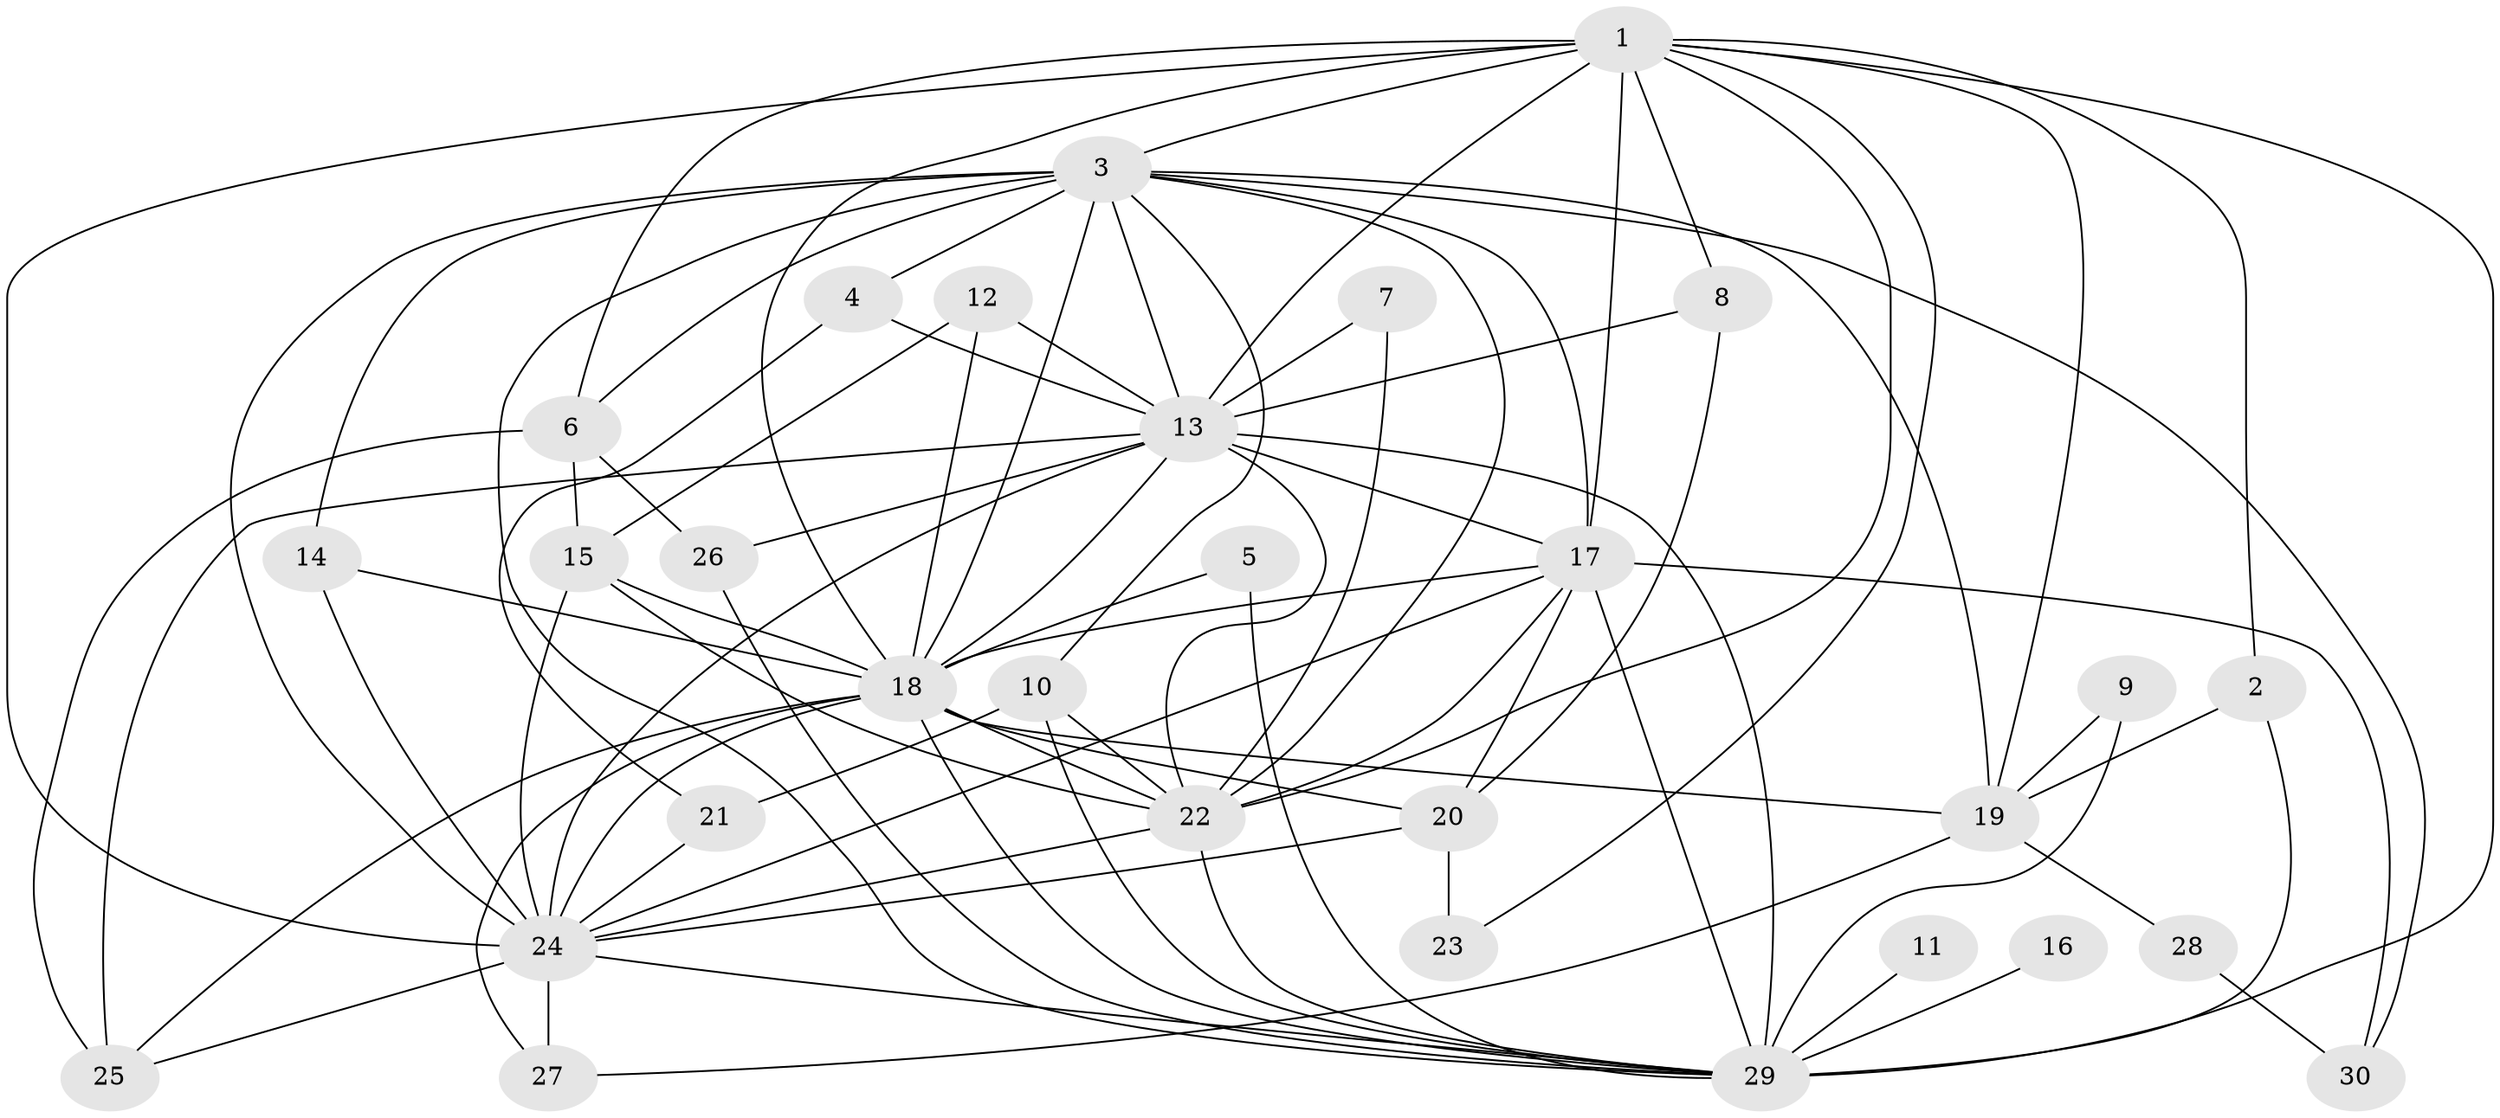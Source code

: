 // original degree distribution, {19: 0.016666666666666666, 13: 0.016666666666666666, 15: 0.016666666666666666, 18: 0.016666666666666666, 21: 0.016666666666666666, 12: 0.03333333333333333, 16: 0.016666666666666666, 11: 0.016666666666666666, 20: 0.016666666666666666, 3: 0.16666666666666666, 7: 0.016666666666666666, 6: 0.016666666666666666, 4: 0.06666666666666667, 2: 0.5333333333333333, 5: 0.03333333333333333}
// Generated by graph-tools (version 1.1) at 2025/01/03/09/25 03:01:28]
// undirected, 30 vertices, 84 edges
graph export_dot {
graph [start="1"]
  node [color=gray90,style=filled];
  1;
  2;
  3;
  4;
  5;
  6;
  7;
  8;
  9;
  10;
  11;
  12;
  13;
  14;
  15;
  16;
  17;
  18;
  19;
  20;
  21;
  22;
  23;
  24;
  25;
  26;
  27;
  28;
  29;
  30;
  1 -- 2 [weight=1.0];
  1 -- 3 [weight=3.0];
  1 -- 6 [weight=1.0];
  1 -- 8 [weight=1.0];
  1 -- 13 [weight=3.0];
  1 -- 17 [weight=4.0];
  1 -- 18 [weight=3.0];
  1 -- 19 [weight=1.0];
  1 -- 22 [weight=3.0];
  1 -- 23 [weight=1.0];
  1 -- 24 [weight=4.0];
  1 -- 29 [weight=4.0];
  2 -- 19 [weight=1.0];
  2 -- 29 [weight=1.0];
  3 -- 4 [weight=1.0];
  3 -- 6 [weight=1.0];
  3 -- 10 [weight=1.0];
  3 -- 13 [weight=1.0];
  3 -- 14 [weight=1.0];
  3 -- 17 [weight=1.0];
  3 -- 18 [weight=2.0];
  3 -- 19 [weight=1.0];
  3 -- 22 [weight=1.0];
  3 -- 24 [weight=2.0];
  3 -- 29 [weight=2.0];
  3 -- 30 [weight=1.0];
  4 -- 13 [weight=1.0];
  4 -- 21 [weight=1.0];
  5 -- 18 [weight=1.0];
  5 -- 29 [weight=1.0];
  6 -- 15 [weight=1.0];
  6 -- 25 [weight=1.0];
  6 -- 26 [weight=1.0];
  7 -- 13 [weight=1.0];
  7 -- 22 [weight=1.0];
  8 -- 13 [weight=1.0];
  8 -- 20 [weight=1.0];
  9 -- 19 [weight=1.0];
  9 -- 29 [weight=1.0];
  10 -- 21 [weight=1.0];
  10 -- 22 [weight=1.0];
  10 -- 29 [weight=1.0];
  11 -- 29 [weight=1.0];
  12 -- 13 [weight=1.0];
  12 -- 15 [weight=1.0];
  12 -- 18 [weight=1.0];
  13 -- 17 [weight=1.0];
  13 -- 18 [weight=1.0];
  13 -- 22 [weight=1.0];
  13 -- 24 [weight=1.0];
  13 -- 25 [weight=1.0];
  13 -- 26 [weight=1.0];
  13 -- 29 [weight=2.0];
  14 -- 18 [weight=1.0];
  14 -- 24 [weight=1.0];
  15 -- 18 [weight=1.0];
  15 -- 22 [weight=1.0];
  15 -- 24 [weight=1.0];
  16 -- 29 [weight=1.0];
  17 -- 18 [weight=1.0];
  17 -- 20 [weight=2.0];
  17 -- 22 [weight=1.0];
  17 -- 24 [weight=1.0];
  17 -- 29 [weight=1.0];
  17 -- 30 [weight=1.0];
  18 -- 19 [weight=1.0];
  18 -- 20 [weight=1.0];
  18 -- 22 [weight=1.0];
  18 -- 24 [weight=1.0];
  18 -- 25 [weight=1.0];
  18 -- 27 [weight=1.0];
  18 -- 29 [weight=1.0];
  19 -- 27 [weight=1.0];
  19 -- 28 [weight=1.0];
  20 -- 23 [weight=2.0];
  20 -- 24 [weight=2.0];
  21 -- 24 [weight=1.0];
  22 -- 24 [weight=3.0];
  22 -- 29 [weight=1.0];
  24 -- 25 [weight=1.0];
  24 -- 27 [weight=1.0];
  24 -- 29 [weight=1.0];
  26 -- 29 [weight=1.0];
  28 -- 30 [weight=1.0];
}
